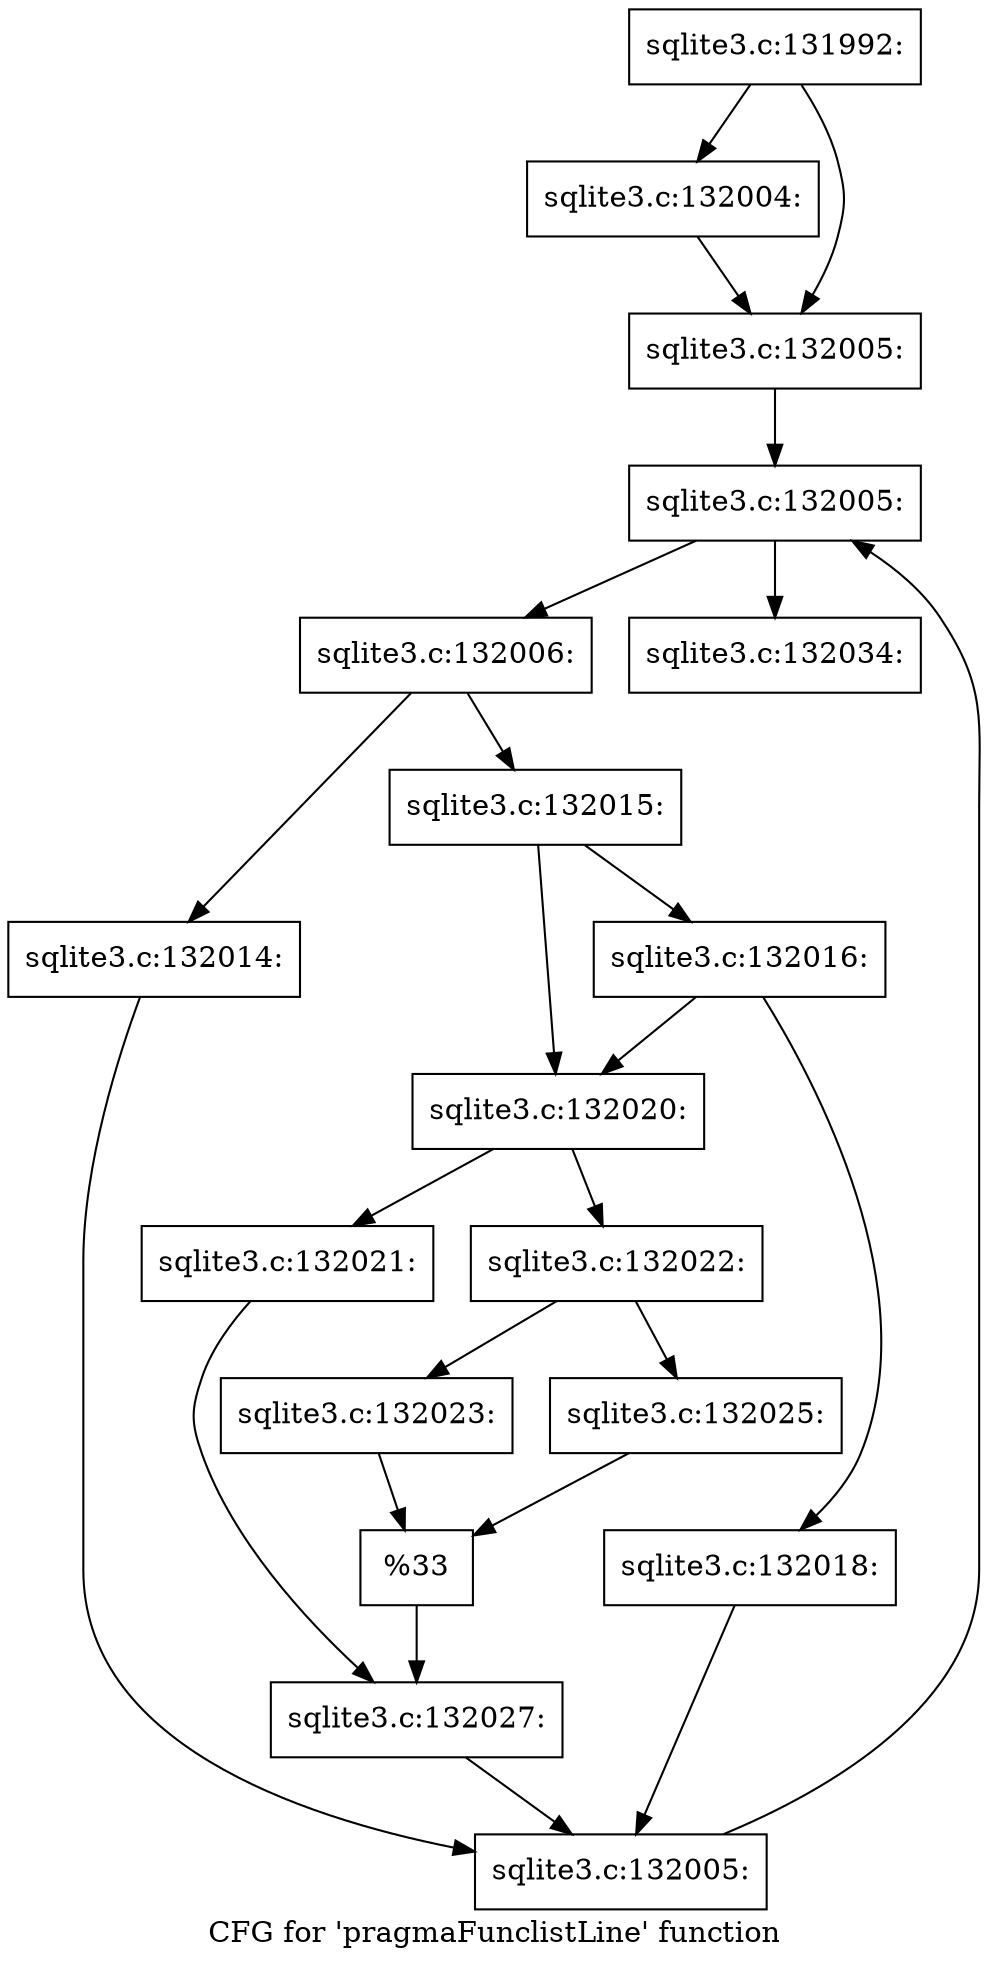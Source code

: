 digraph "CFG for 'pragmaFunclistLine' function" {
	label="CFG for 'pragmaFunclistLine' function";

	Node0x55c0fa22ad70 [shape=record,label="{sqlite3.c:131992:}"];
	Node0x55c0fa22ad70 -> Node0x55c0fa22f4d0;
	Node0x55c0fa22ad70 -> Node0x55c0fa22f520;
	Node0x55c0fa22f4d0 [shape=record,label="{sqlite3.c:132004:}"];
	Node0x55c0fa22f4d0 -> Node0x55c0fa22f520;
	Node0x55c0fa22f520 [shape=record,label="{sqlite3.c:132005:}"];
	Node0x55c0fa22f520 -> Node0x55c0fa22f930;
	Node0x55c0fa22f930 [shape=record,label="{sqlite3.c:132005:}"];
	Node0x55c0fa22f930 -> Node0x55c0fa22fb50;
	Node0x55c0fa22f930 -> Node0x55c0fa22f8a0;
	Node0x55c0fa22fb50 [shape=record,label="{sqlite3.c:132006:}"];
	Node0x55c0fa22fb50 -> Node0x55c0fa2309b0;
	Node0x55c0fa22fb50 -> Node0x55c0fa230a00;
	Node0x55c0fa2309b0 [shape=record,label="{sqlite3.c:132014:}"];
	Node0x55c0fa2309b0 -> Node0x55c0fa22fac0;
	Node0x55c0fa230a00 [shape=record,label="{sqlite3.c:132015:}"];
	Node0x55c0fa230a00 -> Node0x55c0fa231000;
	Node0x55c0fa230a00 -> Node0x55c0fa230fb0;
	Node0x55c0fa231000 [shape=record,label="{sqlite3.c:132016:}"];
	Node0x55c0fa231000 -> Node0x55c0fa230f60;
	Node0x55c0fa231000 -> Node0x55c0fa230fb0;
	Node0x55c0fa230f60 [shape=record,label="{sqlite3.c:132018:}"];
	Node0x55c0fa230f60 -> Node0x55c0fa22fac0;
	Node0x55c0fa230fb0 [shape=record,label="{sqlite3.c:132020:}"];
	Node0x55c0fa230fb0 -> Node0x55c0fa2319c0;
	Node0x55c0fa230fb0 -> Node0x55c0fa231a60;
	Node0x55c0fa2319c0 [shape=record,label="{sqlite3.c:132021:}"];
	Node0x55c0fa2319c0 -> Node0x55c0fa231a10;
	Node0x55c0fa231a60 [shape=record,label="{sqlite3.c:132022:}"];
	Node0x55c0fa231a60 -> Node0x55c0fa2322c0;
	Node0x55c0fa231a60 -> Node0x55c0fa232360;
	Node0x55c0fa2322c0 [shape=record,label="{sqlite3.c:132023:}"];
	Node0x55c0fa2322c0 -> Node0x55c0fa232310;
	Node0x55c0fa232360 [shape=record,label="{sqlite3.c:132025:}"];
	Node0x55c0fa232360 -> Node0x55c0fa232310;
	Node0x55c0fa232310 [shape=record,label="{%33}"];
	Node0x55c0fa232310 -> Node0x55c0fa231a10;
	Node0x55c0fa231a10 [shape=record,label="{sqlite3.c:132027:}"];
	Node0x55c0fa231a10 -> Node0x55c0fa22fac0;
	Node0x55c0fa22fac0 [shape=record,label="{sqlite3.c:132005:}"];
	Node0x55c0fa22fac0 -> Node0x55c0fa22f930;
	Node0x55c0fa22f8a0 [shape=record,label="{sqlite3.c:132034:}"];
}

